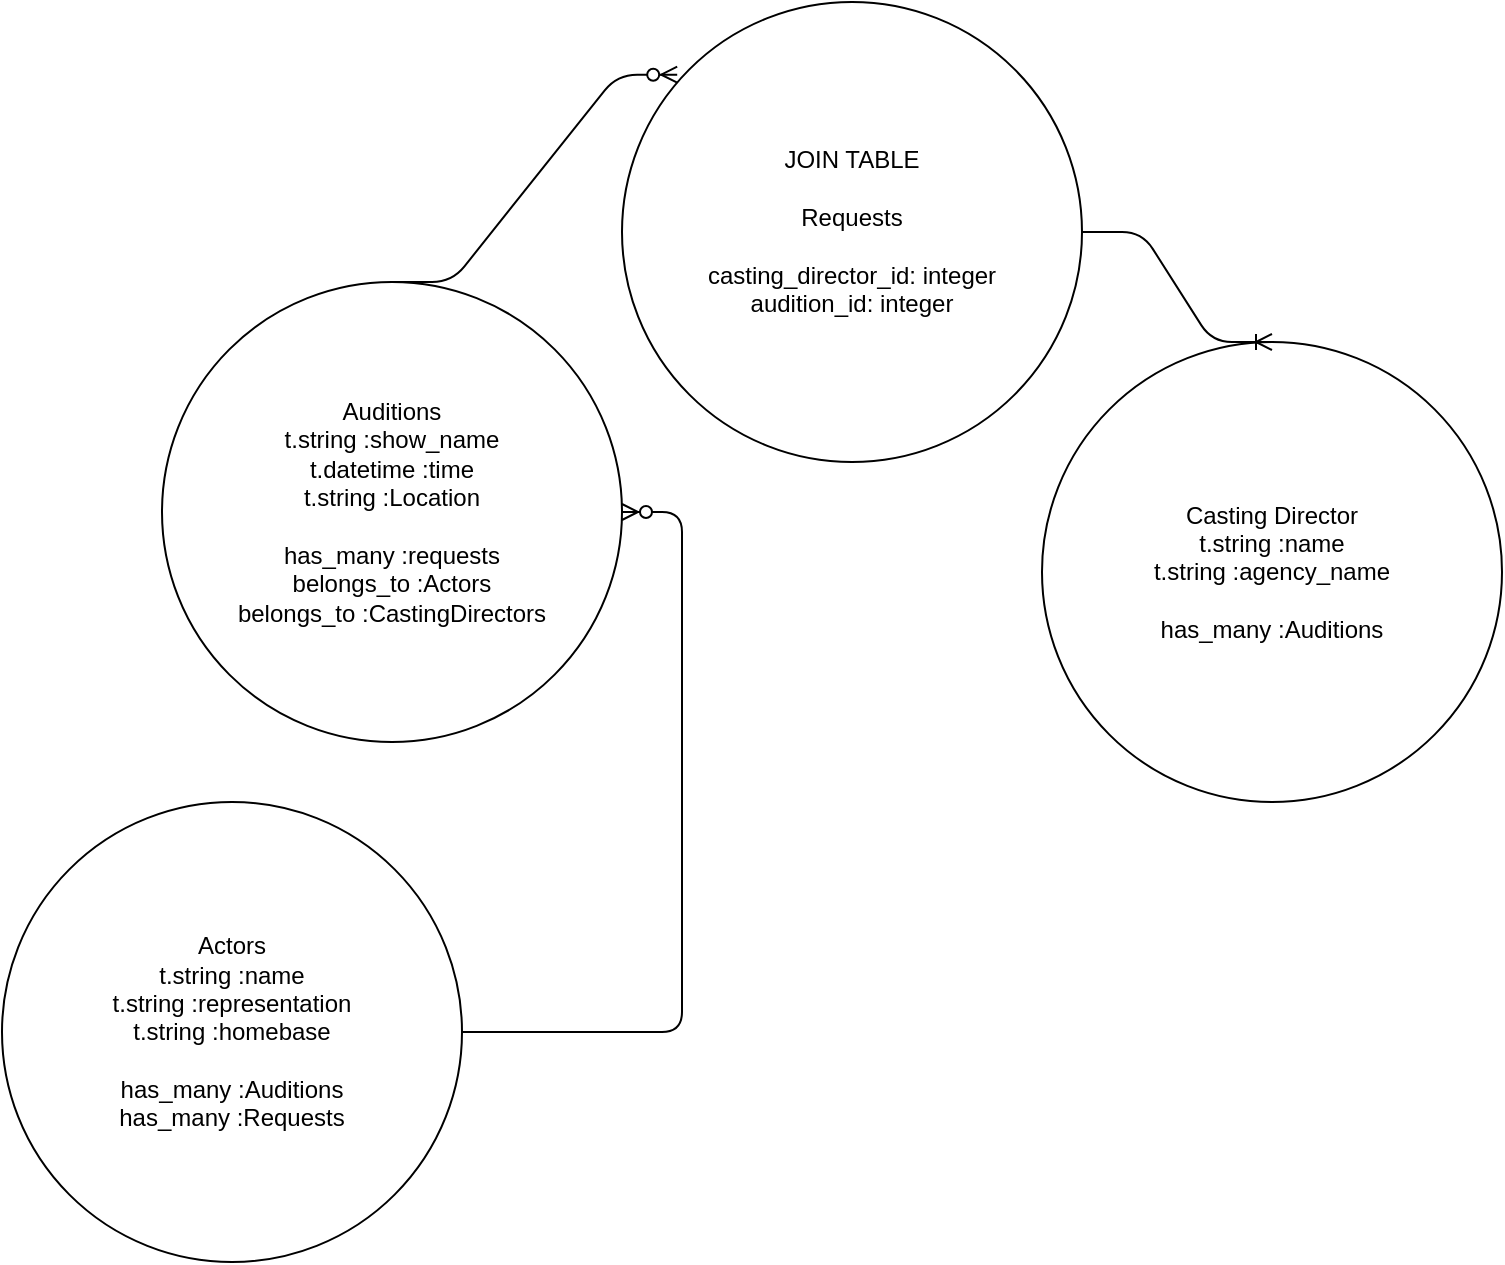 <mxfile version="12.2.4"><diagram id="DK5TAueIjsxScAKB-_LS"><mxGraphModel dx="779" dy="552" grid="1" gridSize="10" guides="1" tooltips="1" connect="1" arrows="1" fold="1" page="1" pageScale="1" pageWidth="850" pageHeight="1100" background="none" math="0" shadow="0"><root><mxCell id="0"/><mxCell id="1" parent="0"/><mxCell id="6" value="Actors&lt;br&gt;t.string :name&lt;br&gt;t.string :representation&lt;br&gt;t.string :homebase&lt;br&gt;&lt;br&gt;has_many :Auditions&lt;br&gt;has_many :Requests" style="ellipse;whiteSpace=wrap;html=1;aspect=fixed;" vertex="1" parent="1"><mxGeometry x="30" y="530" width="230" height="230" as="geometry"/></mxCell><mxCell id="7" value="Auditions&lt;br&gt;t.string :show_name&lt;br&gt;t.datetime :time&lt;br&gt;t.string :Location&lt;br&gt;&lt;br&gt;has_many :requests&lt;br&gt;belongs_to :Actors&lt;br&gt;belongs_to :CastingDirectors" style="ellipse;whiteSpace=wrap;html=1;aspect=fixed;" vertex="1" parent="1"><mxGeometry x="110" y="270" width="230" height="230" as="geometry"/></mxCell><mxCell id="8" value="JOIN TABLE&lt;br&gt;&lt;br&gt;Requests&lt;br&gt;&lt;br&gt;casting_director_id: integer&lt;br&gt;audition_id: integer" style="ellipse;whiteSpace=wrap;html=1;aspect=fixed;" vertex="1" parent="1"><mxGeometry x="340" y="130" width="230" height="230" as="geometry"/></mxCell><mxCell id="9" value="Casting Director&lt;br&gt;t.string :name&lt;br&gt;t.string :agency_name&lt;br&gt;&lt;br&gt;has_many :Auditions&lt;br&gt;" style="ellipse;whiteSpace=wrap;html=1;aspect=fixed;" vertex="1" parent="1"><mxGeometry x="550" y="300" width="230" height="230" as="geometry"/></mxCell><mxCell id="10" value="" style="edgeStyle=entityRelationEdgeStyle;fontSize=12;html=1;endArrow=ERzeroToMany;endFill=1;exitX=1;exitY=0.5;exitDx=0;exitDy=0;" edge="1" parent="1" source="6" target="7"><mxGeometry width="100" height="100" relative="1" as="geometry"><mxPoint x="270" y="640" as="sourcePoint"/><mxPoint x="350" y="585" as="targetPoint"/></mxGeometry></mxCell><mxCell id="12" value="" style="edgeStyle=entityRelationEdgeStyle;fontSize=12;html=1;endArrow=ERzeroToMany;endFill=1;entryX=0.12;entryY=0.158;entryDx=0;entryDy=0;entryPerimeter=0;exitX=0.5;exitY=0;exitDx=0;exitDy=0;" edge="1" parent="1" source="7" target="8"><mxGeometry width="100" height="100" relative="1" as="geometry"><mxPoint x="210" y="270" as="sourcePoint"/><mxPoint x="310" y="170" as="targetPoint"/></mxGeometry></mxCell><mxCell id="13" value="" style="edgeStyle=entityRelationEdgeStyle;fontSize=12;html=1;endArrow=ERoneToMany;entryX=0.5;entryY=0;entryDx=0;entryDy=0;" edge="1" parent="1" target="9"><mxGeometry width="100" height="100" relative="1" as="geometry"><mxPoint x="570" y="245" as="sourcePoint"/><mxPoint x="670" y="145" as="targetPoint"/></mxGeometry></mxCell></root></mxGraphModel></diagram></mxfile>